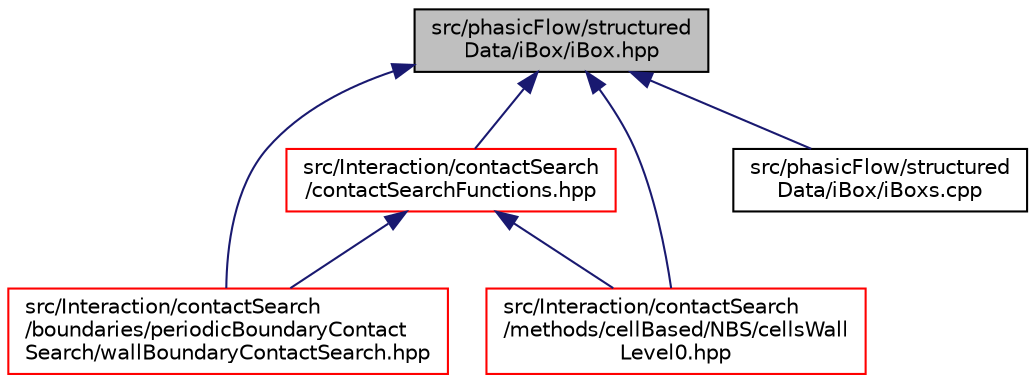 digraph "src/phasicFlow/structuredData/iBox/iBox.hpp"
{
 // LATEX_PDF_SIZE
  edge [fontname="Helvetica",fontsize="10",labelfontname="Helvetica",labelfontsize="10"];
  node [fontname="Helvetica",fontsize="10",shape=record];
  Node1 [label="src/phasicFlow/structured\lData/iBox/iBox.hpp",height=0.2,width=0.4,color="black", fillcolor="grey75", style="filled", fontcolor="black",tooltip=" "];
  Node1 -> Node2 [dir="back",color="midnightblue",fontsize="10",style="solid",fontname="Helvetica"];
  Node2 [label="src/Interaction/contactSearch\l/boundaries/periodicBoundaryContact\lSearch/wallBoundaryContactSearch.hpp",height=0.2,width=0.4,color="red", fillcolor="white", style="filled",URL="$wallBoundaryContactSearch_8hpp.html",tooltip=" "];
  Node1 -> Node6 [dir="back",color="midnightblue",fontsize="10",style="solid",fontname="Helvetica"];
  Node6 [label="src/Interaction/contactSearch\l/contactSearchFunctions.hpp",height=0.2,width=0.4,color="red", fillcolor="white", style="filled",URL="$contactSearchFunctions_8hpp.html",tooltip=" "];
  Node6 -> Node2 [dir="back",color="midnightblue",fontsize="10",style="solid",fontname="Helvetica"];
  Node6 -> Node10 [dir="back",color="midnightblue",fontsize="10",style="solid",fontname="Helvetica"];
  Node10 [label="src/Interaction/contactSearch\l/methods/cellBased/NBS/cellsWall\lLevel0.hpp",height=0.2,width=0.4,color="red", fillcolor="white", style="filled",URL="$cellsWallLevel0_8hpp.html",tooltip=" "];
  Node1 -> Node10 [dir="back",color="midnightblue",fontsize="10",style="solid",fontname="Helvetica"];
  Node1 -> Node15 [dir="back",color="midnightblue",fontsize="10",style="solid",fontname="Helvetica"];
  Node15 [label="src/phasicFlow/structured\lData/iBox/iBoxs.cpp",height=0.2,width=0.4,color="black", fillcolor="white", style="filled",URL="$iBoxs_8cpp.html",tooltip=" "];
}
